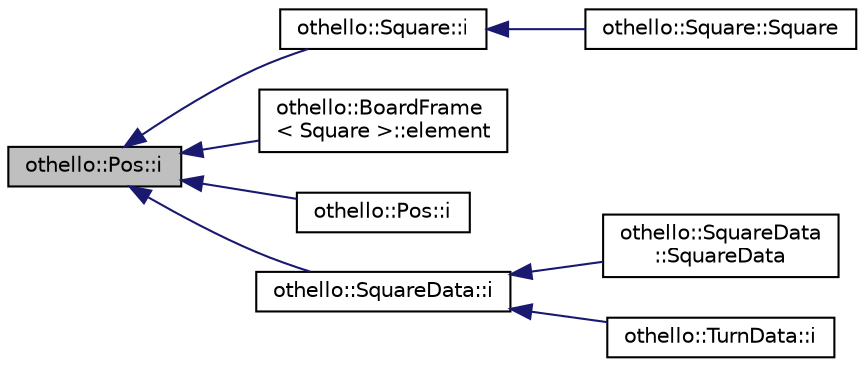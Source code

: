 digraph "othello::Pos::i"
{
  edge [fontname="Helvetica",fontsize="10",labelfontname="Helvetica",labelfontsize="10"];
  node [fontname="Helvetica",fontsize="10",shape=record];
  rankdir="LR";
  Node1 [label="othello::Pos::i",height=0.2,width=0.4,color="black", fillcolor="grey75", style="filled", fontcolor="black"];
  Node1 -> Node2 [dir="back",color="midnightblue",fontsize="10",style="solid",fontname="Helvetica"];
  Node2 [label="othello::Square::i",height=0.2,width=0.4,color="black", fillcolor="white", style="filled",URL="$d4/d80/classothello_1_1_square.html#aadf912421e8f4448f4c778210d0d291f"];
  Node2 -> Node3 [dir="back",color="midnightblue",fontsize="10",style="solid",fontname="Helvetica"];
  Node3 [label="othello::Square::Square",height=0.2,width=0.4,color="black", fillcolor="white", style="filled",URL="$d4/d80/classothello_1_1_square.html#a08d34886b029f9a4ad19934c0743b69d"];
  Node1 -> Node4 [dir="back",color="midnightblue",fontsize="10",style="solid",fontname="Helvetica"];
  Node4 [label="othello::BoardFrame\l\< Square \>::element",height=0.2,width=0.4,color="black", fillcolor="white", style="filled",URL="$d0/def/classothello_1_1_board_frame.html#a7df40d745d8f0c26a50ccc206641604c"];
  Node1 -> Node5 [dir="back",color="midnightblue",fontsize="10",style="solid",fontname="Helvetica"];
  Node5 [label="othello::Pos::i",height=0.2,width=0.4,color="black", fillcolor="white", style="filled",URL="$d7/dd3/classothello_1_1_pos.html#ab94d831aa421bc7966b6a795b9964168"];
  Node1 -> Node6 [dir="back",color="midnightblue",fontsize="10",style="solid",fontname="Helvetica"];
  Node6 [label="othello::SquareData::i",height=0.2,width=0.4,color="black", fillcolor="white", style="filled",URL="$d3/de5/classothello_1_1_square_data.html#a55fdfa0c1e1127a21483e7ed1ac3e823"];
  Node6 -> Node7 [dir="back",color="midnightblue",fontsize="10",style="solid",fontname="Helvetica"];
  Node7 [label="othello::SquareData\l::SquareData",height=0.2,width=0.4,color="black", fillcolor="white", style="filled",URL="$d3/de5/classothello_1_1_square_data.html#a35b5d5a955b77057a94c62bcd7aa424d"];
  Node6 -> Node8 [dir="back",color="midnightblue",fontsize="10",style="solid",fontname="Helvetica"];
  Node8 [label="othello::TurnData::i",height=0.2,width=0.4,color="black", fillcolor="white", style="filled",URL="$d7/d74/classothello_1_1_turn_data.html#ae6c8417e035718dc3dd1fe6be8c0f484"];
}
